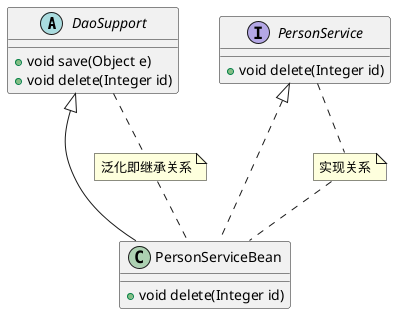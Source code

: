 @startuml




abstract class DaoSupport {

  + void save(Object e)
  + void delete(Integer id)
}

class PersonServiceBean {
    + void delete(Integer id)
}

DaoSupport <|-- PersonServiceBean

note "泛化即继承关系" as N1
DaoSupport ..N1
N1 ..PersonServiceBean

interface PersonService {
  + void delete(Integer id)
}

PersonService <|.. PersonServiceBean

note "实现关系" as N2
PersonService ..N2
N2 ..PersonServiceBean


@enduml